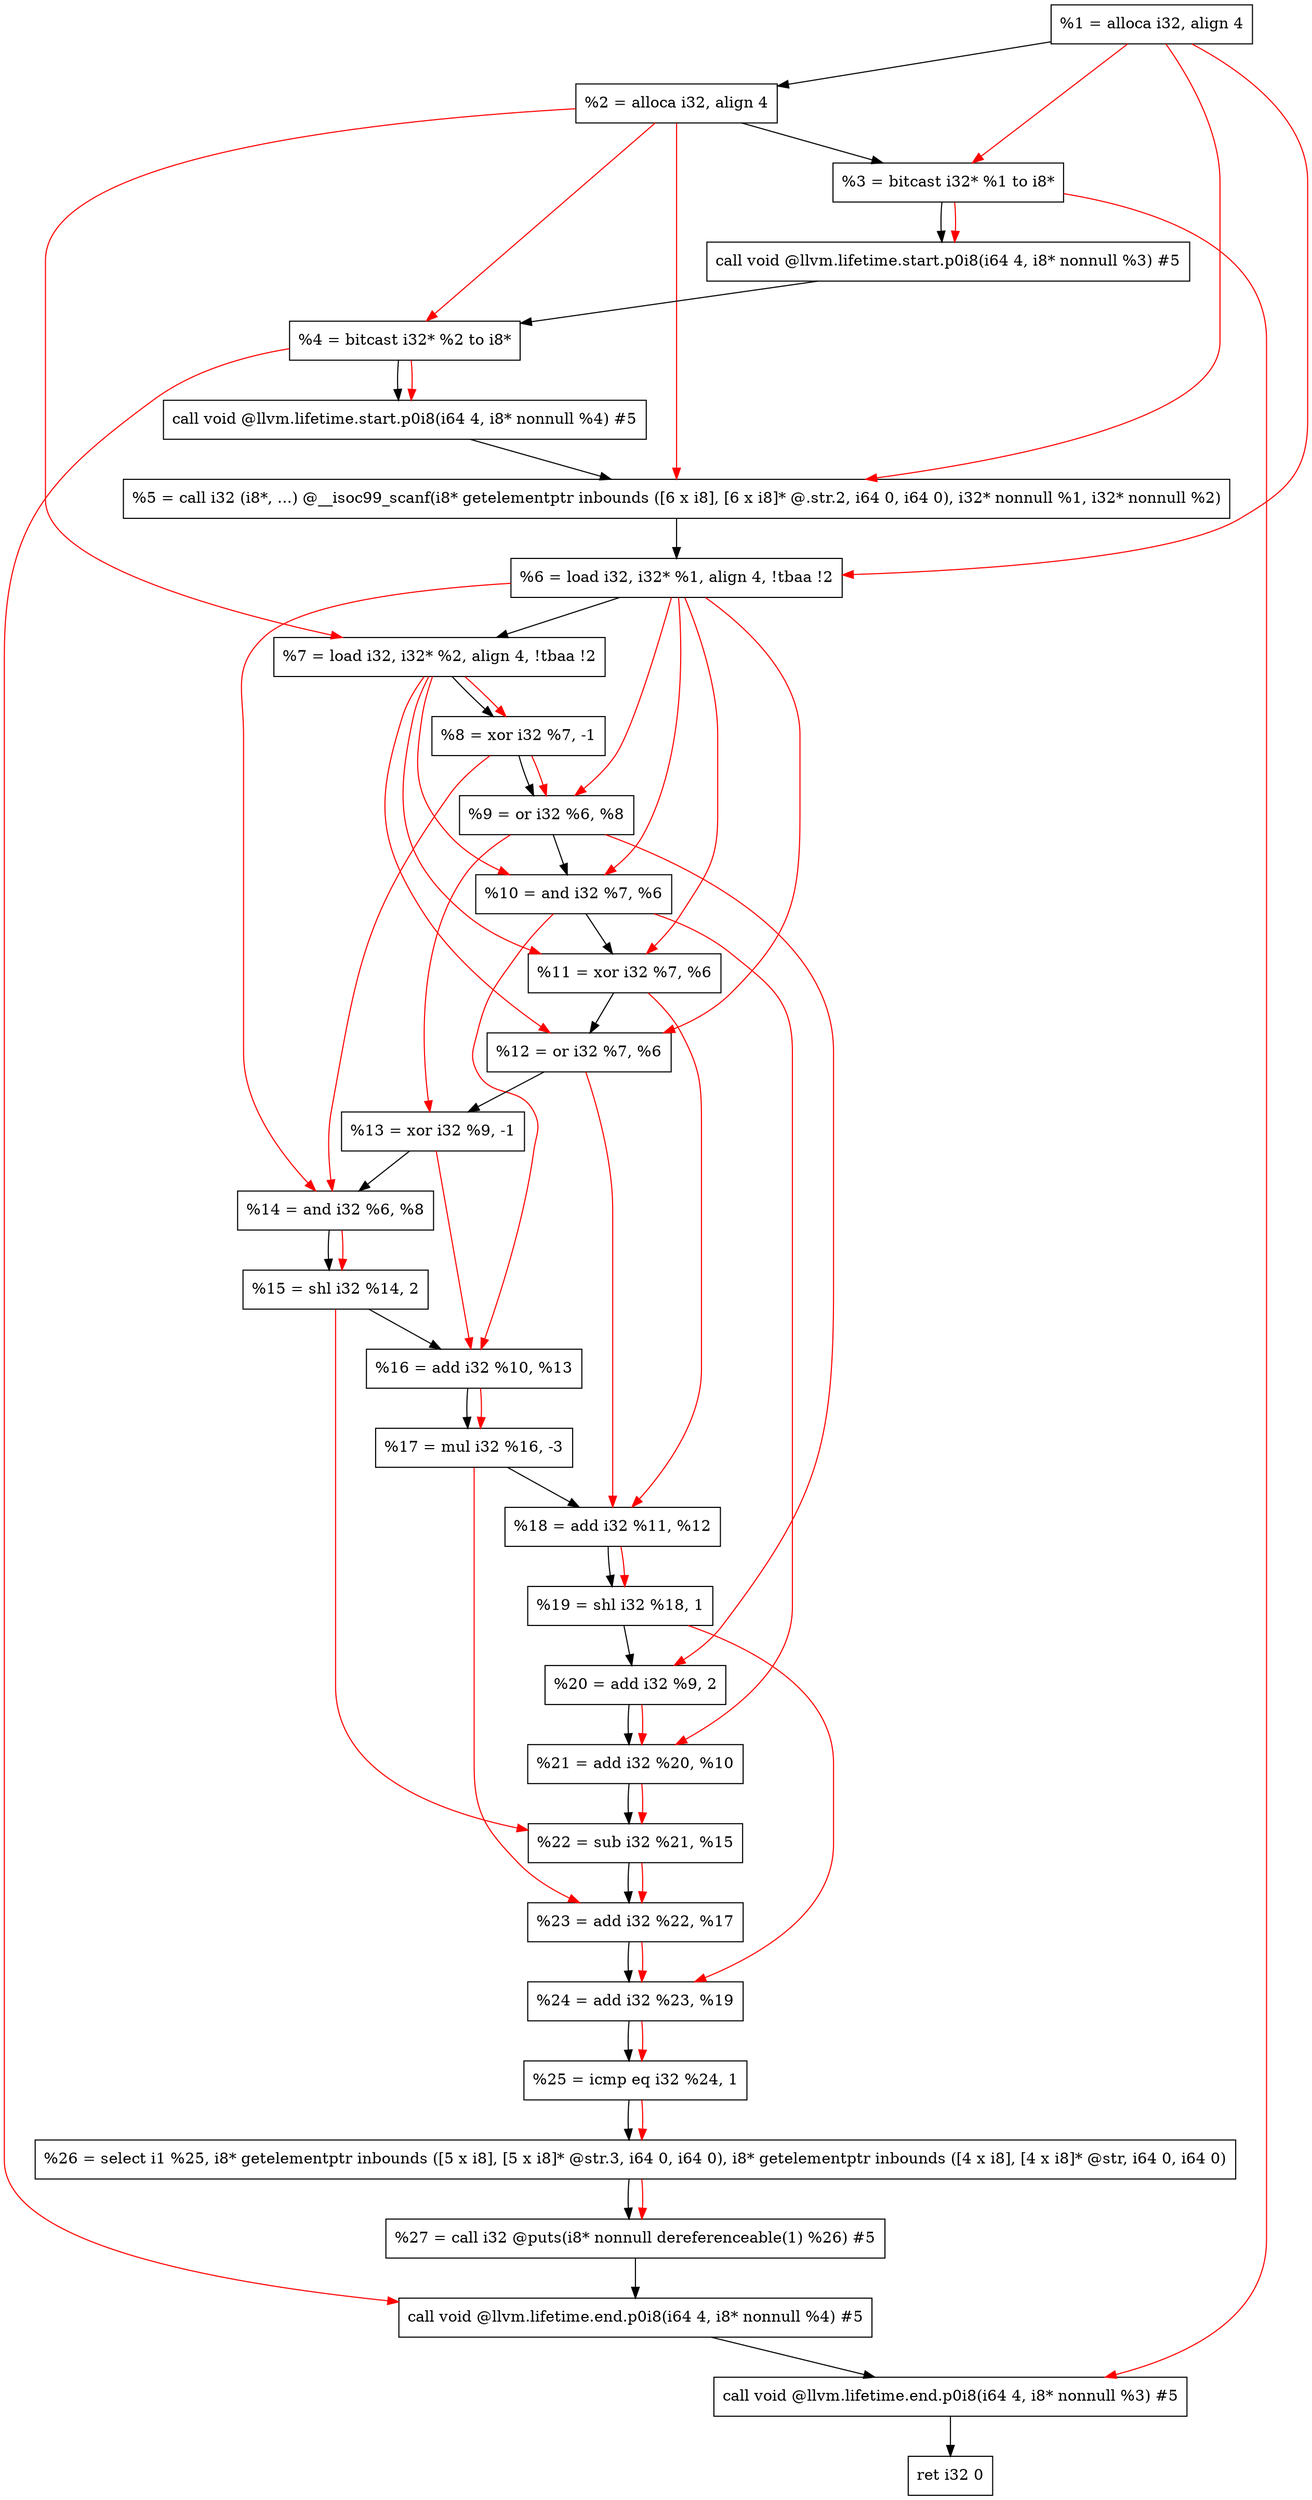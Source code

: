 digraph "DFG for'main' function" {
	Node0x91f938[shape=record, label="  %1 = alloca i32, align 4"];
	Node0x91f9b8[shape=record, label="  %2 = alloca i32, align 4"];
	Node0x91fa48[shape=record, label="  %3 = bitcast i32* %1 to i8*"];
	Node0x91fea8[shape=record, label="  call void @llvm.lifetime.start.p0i8(i64 4, i8* nonnull %3) #5"];
	Node0x91ff88[shape=record, label="  %4 = bitcast i32* %2 to i8*"];
	Node0x9200a8[shape=record, label="  call void @llvm.lifetime.start.p0i8(i64 4, i8* nonnull %4) #5"];
	Node0x9202e0[shape=record, label="  %5 = call i32 (i8*, ...) @__isoc99_scanf(i8* getelementptr inbounds ([6 x i8], [6 x i8]* @.str.2, i64 0, i64 0), i32* nonnull %1, i32* nonnull %2)"];
	Node0x920398[shape=record, label="  %6 = load i32, i32* %1, align 4, !tbaa !2"];
	Node0x921308[shape=record, label="  %7 = load i32, i32* %2, align 4, !tbaa !2"];
	Node0x921990[shape=record, label="  %8 = xor i32 %7, -1"];
	Node0x921a00[shape=record, label="  %9 = or i32 %6, %8"];
	Node0x921a70[shape=record, label="  %10 = and i32 %7, %6"];
	Node0x921ae0[shape=record, label="  %11 = xor i32 %7, %6"];
	Node0x921b50[shape=record, label="  %12 = or i32 %7, %6"];
	Node0x921bc0[shape=record, label="  %13 = xor i32 %9, -1"];
	Node0x921c30[shape=record, label="  %14 = and i32 %6, %8"];
	Node0x921ca0[shape=record, label="  %15 = shl i32 %14, 2"];
	Node0x921d10[shape=record, label="  %16 = add i32 %10, %13"];
	Node0x921d80[shape=record, label="  %17 = mul i32 %16, -3"];
	Node0x921df0[shape=record, label="  %18 = add i32 %11, %12"];
	Node0x921e60[shape=record, label="  %19 = shl i32 %18, 1"];
	Node0x921ed0[shape=record, label="  %20 = add i32 %9, 2"];
	Node0x921f40[shape=record, label="  %21 = add i32 %20, %10"];
	Node0x921fb0[shape=record, label="  %22 = sub i32 %21, %15"];
	Node0x922020[shape=record, label="  %23 = add i32 %22, %17"];
	Node0x922090[shape=record, label="  %24 = add i32 %23, %19"];
	Node0x922100[shape=record, label="  %25 = icmp eq i32 %24, 1"];
	Node0x8c09d8[shape=record, label="  %26 = select i1 %25, i8* getelementptr inbounds ([5 x i8], [5 x i8]* @str.3, i64 0, i64 0), i8* getelementptr inbounds ([4 x i8], [4 x i8]* @str, i64 0, i64 0)"];
	Node0x922190[shape=record, label="  %27 = call i32 @puts(i8* nonnull dereferenceable(1) %26) #5"];
	Node0x9223e8[shape=record, label="  call void @llvm.lifetime.end.p0i8(i64 4, i8* nonnull %4) #5"];
	Node0x922548[shape=record, label="  call void @llvm.lifetime.end.p0i8(i64 4, i8* nonnull %3) #5"];
	Node0x922608[shape=record, label="  ret i32 0"];
	Node0x91f938 -> Node0x91f9b8;
	Node0x91f9b8 -> Node0x91fa48;
	Node0x91fa48 -> Node0x91fea8;
	Node0x91fea8 -> Node0x91ff88;
	Node0x91ff88 -> Node0x9200a8;
	Node0x9200a8 -> Node0x9202e0;
	Node0x9202e0 -> Node0x920398;
	Node0x920398 -> Node0x921308;
	Node0x921308 -> Node0x921990;
	Node0x921990 -> Node0x921a00;
	Node0x921a00 -> Node0x921a70;
	Node0x921a70 -> Node0x921ae0;
	Node0x921ae0 -> Node0x921b50;
	Node0x921b50 -> Node0x921bc0;
	Node0x921bc0 -> Node0x921c30;
	Node0x921c30 -> Node0x921ca0;
	Node0x921ca0 -> Node0x921d10;
	Node0x921d10 -> Node0x921d80;
	Node0x921d80 -> Node0x921df0;
	Node0x921df0 -> Node0x921e60;
	Node0x921e60 -> Node0x921ed0;
	Node0x921ed0 -> Node0x921f40;
	Node0x921f40 -> Node0x921fb0;
	Node0x921fb0 -> Node0x922020;
	Node0x922020 -> Node0x922090;
	Node0x922090 -> Node0x922100;
	Node0x922100 -> Node0x8c09d8;
	Node0x8c09d8 -> Node0x922190;
	Node0x922190 -> Node0x9223e8;
	Node0x9223e8 -> Node0x922548;
	Node0x922548 -> Node0x922608;
edge [color=red]
	Node0x91f938 -> Node0x91fa48;
	Node0x91fa48 -> Node0x91fea8;
	Node0x91f9b8 -> Node0x91ff88;
	Node0x91ff88 -> Node0x9200a8;
	Node0x91f938 -> Node0x9202e0;
	Node0x91f9b8 -> Node0x9202e0;
	Node0x91f938 -> Node0x920398;
	Node0x91f9b8 -> Node0x921308;
	Node0x921308 -> Node0x921990;
	Node0x920398 -> Node0x921a00;
	Node0x921990 -> Node0x921a00;
	Node0x921308 -> Node0x921a70;
	Node0x920398 -> Node0x921a70;
	Node0x921308 -> Node0x921ae0;
	Node0x920398 -> Node0x921ae0;
	Node0x921308 -> Node0x921b50;
	Node0x920398 -> Node0x921b50;
	Node0x921a00 -> Node0x921bc0;
	Node0x920398 -> Node0x921c30;
	Node0x921990 -> Node0x921c30;
	Node0x921c30 -> Node0x921ca0;
	Node0x921a70 -> Node0x921d10;
	Node0x921bc0 -> Node0x921d10;
	Node0x921d10 -> Node0x921d80;
	Node0x921ae0 -> Node0x921df0;
	Node0x921b50 -> Node0x921df0;
	Node0x921df0 -> Node0x921e60;
	Node0x921a00 -> Node0x921ed0;
	Node0x921ed0 -> Node0x921f40;
	Node0x921a70 -> Node0x921f40;
	Node0x921f40 -> Node0x921fb0;
	Node0x921ca0 -> Node0x921fb0;
	Node0x921fb0 -> Node0x922020;
	Node0x921d80 -> Node0x922020;
	Node0x922020 -> Node0x922090;
	Node0x921e60 -> Node0x922090;
	Node0x922090 -> Node0x922100;
	Node0x922100 -> Node0x8c09d8;
	Node0x8c09d8 -> Node0x922190;
	Node0x91ff88 -> Node0x9223e8;
	Node0x91fa48 -> Node0x922548;
}
